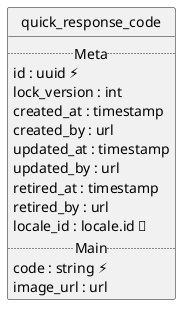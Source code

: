 @startuml uml
skinparam monochrome true
skinparam linetype ortho
hide circle

entity quick_response_code {
  .. Meta ..
  id : uuid ⚡
  lock_version : int
  created_at : timestamp
  created_by : url
  updated_at : timestamp
  updated_by : url
  retired_at : timestamp
  retired_by : url
  locale_id : locale.id 🔑
  .. Main ..
  code : string ⚡
  image_url : url
}

@enduml
